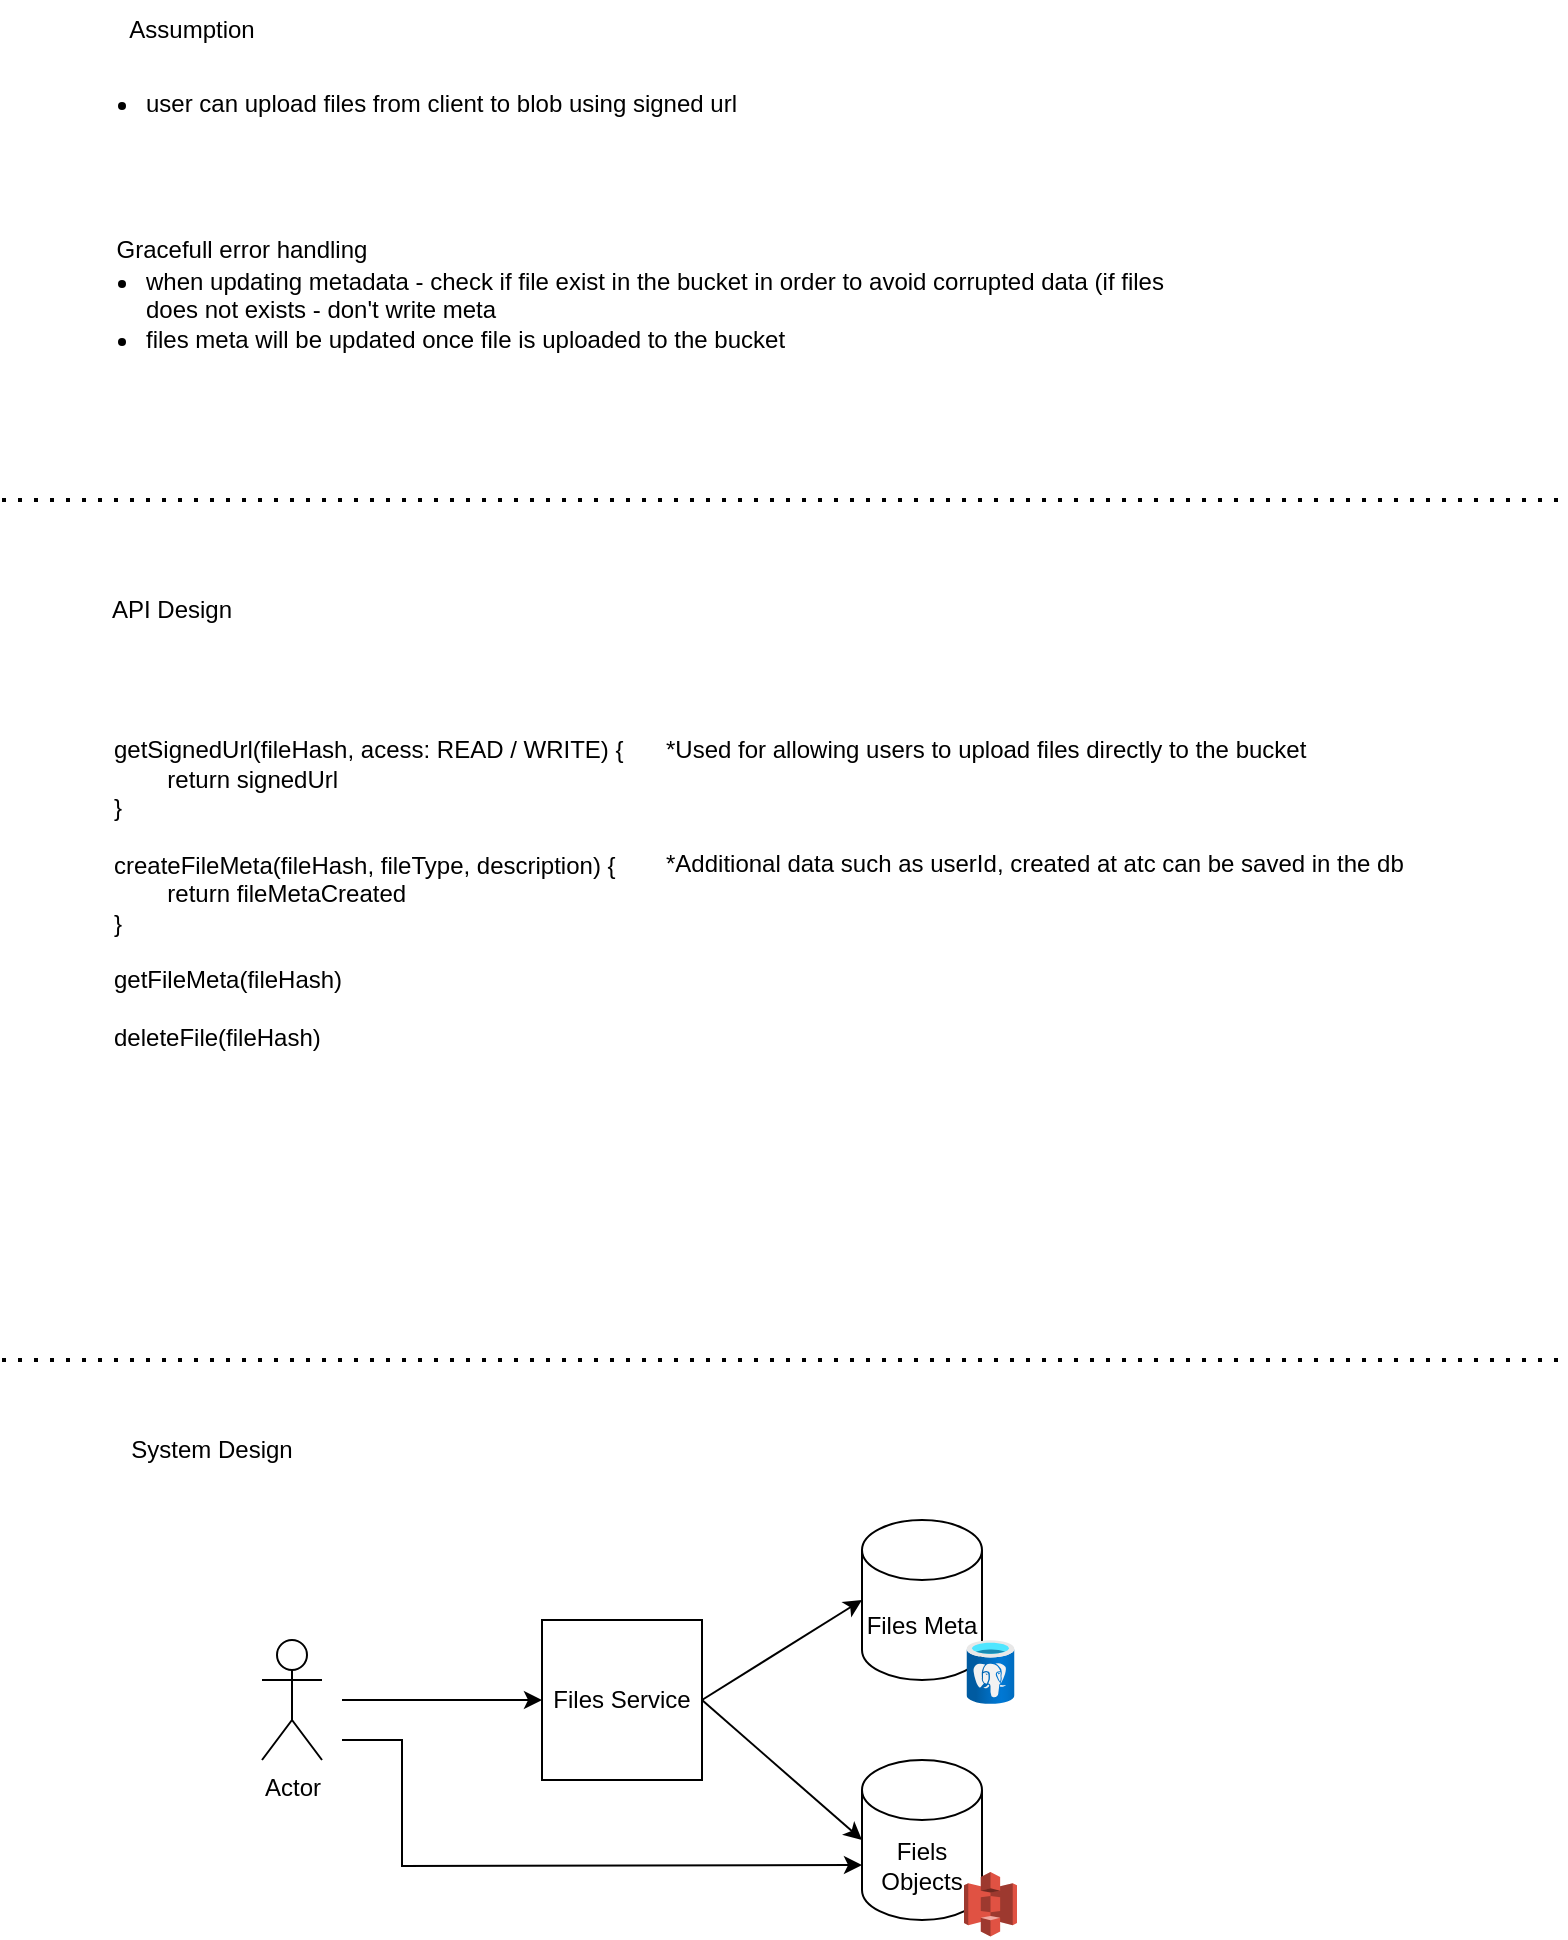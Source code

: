 <mxfile version="24.5.1" type="device">
  <diagram name="Page-1" id="bulp__Rcq_FycxIBvRFv">
    <mxGraphModel dx="1687" dy="993" grid="1" gridSize="10" guides="1" tooltips="1" connect="1" arrows="1" fold="1" page="1" pageScale="1" pageWidth="800" pageHeight="1000" math="0" shadow="0">
      <root>
        <mxCell id="0" />
        <mxCell id="1" parent="0" />
        <mxCell id="SInLfU6MMmjRNFHa1kLb-1" value="Actor" style="shape=umlActor;verticalLabelPosition=bottom;verticalAlign=top;html=1;outlineConnect=0;" vertex="1" parent="1">
          <mxGeometry x="130" y="830" width="30" height="60" as="geometry" />
        </mxCell>
        <mxCell id="SInLfU6MMmjRNFHa1kLb-2" value="Files Service" style="whiteSpace=wrap;html=1;aspect=fixed;" vertex="1" parent="1">
          <mxGeometry x="270" y="820" width="80" height="80" as="geometry" />
        </mxCell>
        <mxCell id="SInLfU6MMmjRNFHa1kLb-3" value="Files Meta" style="shape=cylinder3;whiteSpace=wrap;html=1;boundedLbl=1;backgroundOutline=1;size=15;" vertex="1" parent="1">
          <mxGeometry x="430" y="770" width="60" height="80" as="geometry" />
        </mxCell>
        <mxCell id="SInLfU6MMmjRNFHa1kLb-4" value="Fiels Objects" style="shape=cylinder3;whiteSpace=wrap;html=1;boundedLbl=1;backgroundOutline=1;size=15;" vertex="1" parent="1">
          <mxGeometry x="430" y="890" width="60" height="80" as="geometry" />
        </mxCell>
        <mxCell id="SInLfU6MMmjRNFHa1kLb-5" value="" style="outlineConnect=0;dashed=0;verticalLabelPosition=bottom;verticalAlign=top;align=center;html=1;shape=mxgraph.aws3.s3;fillColor=#E05243;gradientColor=none;" vertex="1" parent="1">
          <mxGeometry x="481" y="946" width="26.5" height="32.22" as="geometry" />
        </mxCell>
        <mxCell id="SInLfU6MMmjRNFHa1kLb-6" value="" style="image;aspect=fixed;html=1;points=[];align=center;fontSize=12;image=img/lib/azure2/databases/Azure_Database_PostgreSQL_Server.svg;" vertex="1" parent="1">
          <mxGeometry x="482.25" y="830" width="24" height="32" as="geometry" />
        </mxCell>
        <mxCell id="SInLfU6MMmjRNFHa1kLb-7" value="" style="endArrow=classic;html=1;rounded=0;entryX=0;entryY=0.5;entryDx=0;entryDy=0;" edge="1" parent="1" target="SInLfU6MMmjRNFHa1kLb-2">
          <mxGeometry width="50" height="50" relative="1" as="geometry">
            <mxPoint x="170" y="860" as="sourcePoint" />
            <mxPoint x="700" y="710" as="targetPoint" />
          </mxGeometry>
        </mxCell>
        <mxCell id="SInLfU6MMmjRNFHa1kLb-8" value="" style="endArrow=classic;html=1;rounded=0;exitX=1;exitY=0.5;exitDx=0;exitDy=0;entryX=0;entryY=0.5;entryDx=0;entryDy=0;entryPerimeter=0;" edge="1" parent="1" source="SInLfU6MMmjRNFHa1kLb-2" target="SInLfU6MMmjRNFHa1kLb-3">
          <mxGeometry width="50" height="50" relative="1" as="geometry">
            <mxPoint x="650" y="760" as="sourcePoint" />
            <mxPoint x="700" y="710" as="targetPoint" />
          </mxGeometry>
        </mxCell>
        <mxCell id="SInLfU6MMmjRNFHa1kLb-9" value="" style="endArrow=classic;html=1;rounded=0;entryX=0;entryY=0;entryDx=0;entryDy=52.5;entryPerimeter=0;" edge="1" parent="1" target="SInLfU6MMmjRNFHa1kLb-4">
          <mxGeometry width="50" height="50" relative="1" as="geometry">
            <mxPoint x="170" y="880" as="sourcePoint" />
            <mxPoint x="700" y="710" as="targetPoint" />
            <Array as="points">
              <mxPoint x="200" y="880" />
              <mxPoint x="200" y="943" />
            </Array>
          </mxGeometry>
        </mxCell>
        <mxCell id="SInLfU6MMmjRNFHa1kLb-10" value="" style="endArrow=classic;html=1;rounded=0;exitX=1;exitY=0.5;exitDx=0;exitDy=0;entryX=0;entryY=0.5;entryDx=0;entryDy=0;entryPerimeter=0;" edge="1" parent="1" source="SInLfU6MMmjRNFHa1kLb-2" target="SInLfU6MMmjRNFHa1kLb-4">
          <mxGeometry width="50" height="50" relative="1" as="geometry">
            <mxPoint x="650" y="760" as="sourcePoint" />
            <mxPoint x="700" y="710" as="targetPoint" />
          </mxGeometry>
        </mxCell>
        <mxCell id="SInLfU6MMmjRNFHa1kLb-11" value="" style="endArrow=none;dashed=1;html=1;dashPattern=1 3;strokeWidth=2;rounded=0;" edge="1" parent="1">
          <mxGeometry width="50" height="50" relative="1" as="geometry">
            <mxPoint y="690" as="sourcePoint" />
            <mxPoint x="780" y="690" as="targetPoint" />
          </mxGeometry>
        </mxCell>
        <mxCell id="SInLfU6MMmjRNFHa1kLb-12" value="API Design" style="text;html=1;align=center;verticalAlign=middle;whiteSpace=wrap;rounded=0;" vertex="1" parent="1">
          <mxGeometry x="20" y="300" width="130" height="30" as="geometry" />
        </mxCell>
        <mxCell id="SInLfU6MMmjRNFHa1kLb-13" value="System Design" style="text;html=1;align=center;verticalAlign=middle;whiteSpace=wrap;rounded=0;" vertex="1" parent="1">
          <mxGeometry x="40" y="720" width="130" height="30" as="geometry" />
        </mxCell>
        <mxCell id="SInLfU6MMmjRNFHa1kLb-14" value="getSignedUrl(fileHash, acess: READ / WRITE) {&lt;div&gt;&lt;span style=&quot;white-space: pre;&quot;&gt;&#x9;&lt;/span&gt;return signedUrl&lt;br&gt;&lt;/div&gt;&lt;div&gt;}&lt;/div&gt;&lt;div&gt;&lt;br&gt;&lt;/div&gt;&lt;div&gt;&lt;div&gt;&lt;span style=&quot;background-color: initial;&quot;&gt;createFileMeta(fileHash, fileType, description) {&lt;/span&gt;&lt;/div&gt;&lt;div&gt;&lt;span style=&quot;white-space: pre;&quot;&gt;&#x9;&lt;/span&gt;return fileMetaCreated&lt;br&gt;&lt;/div&gt;&lt;div&gt;}&lt;/div&gt;&lt;/div&gt;&lt;div&gt;&lt;br&gt;&lt;/div&gt;&lt;div&gt;&lt;div&gt;&lt;span style=&quot;background-color: initial;&quot;&gt;getFileMeta(fileHash)&amp;nbsp;&lt;/span&gt;&lt;/div&gt;&lt;/div&gt;&lt;div&gt;&lt;br&gt;&lt;/div&gt;&lt;div&gt;&lt;div&gt;&lt;span style=&quot;background-color: initial;&quot;&gt;deleteFile(fileHash)&lt;/span&gt;&lt;/div&gt;&lt;/div&gt;" style="text;html=1;align=left;verticalAlign=middle;whiteSpace=wrap;rounded=0;" vertex="1" parent="1">
          <mxGeometry x="54" y="334" width="440" height="246" as="geometry" />
        </mxCell>
        <mxCell id="SInLfU6MMmjRNFHa1kLb-16" value="" style="endArrow=none;dashed=1;html=1;dashPattern=1 3;strokeWidth=2;rounded=0;" edge="1" parent="1">
          <mxGeometry width="50" height="50" relative="1" as="geometry">
            <mxPoint y="260" as="sourcePoint" />
            <mxPoint x="780" y="260" as="targetPoint" />
          </mxGeometry>
        </mxCell>
        <mxCell id="SInLfU6MMmjRNFHa1kLb-17" value="Assumption" style="text;html=1;align=center;verticalAlign=middle;whiteSpace=wrap;rounded=0;" vertex="1" parent="1">
          <mxGeometry x="30" y="10" width="130" height="30" as="geometry" />
        </mxCell>
        <mxCell id="SInLfU6MMmjRNFHa1kLb-18" value="&lt;ul&gt;&lt;li&gt;user can upload files from client to blob using signed url&lt;/li&gt;&lt;/ul&gt;" style="text;html=1;align=left;verticalAlign=middle;whiteSpace=wrap;rounded=0;" vertex="1" parent="1">
          <mxGeometry x="30" y="47" width="370" height="30" as="geometry" />
        </mxCell>
        <mxCell id="SInLfU6MMmjRNFHa1kLb-19" value="Gracefull error handling" style="text;html=1;align=center;verticalAlign=middle;whiteSpace=wrap;rounded=0;" vertex="1" parent="1">
          <mxGeometry x="30" y="120" width="180" height="30" as="geometry" />
        </mxCell>
        <mxCell id="SInLfU6MMmjRNFHa1kLb-20" value="&lt;ul&gt;&lt;li&gt;when updating metadata - check if file exist in the bucket in order to avoid corrupted data (if files does not exists - don&#39;t write meta&lt;/li&gt;&lt;li&gt;files meta will be updated once file is uploaded to the bucket&lt;/li&gt;&lt;/ul&gt;" style="text;html=1;align=left;verticalAlign=middle;whiteSpace=wrap;rounded=0;" vertex="1" parent="1">
          <mxGeometry x="30" y="150" width="580" height="30" as="geometry" />
        </mxCell>
        <mxCell id="SInLfU6MMmjRNFHa1kLb-21" value="&lt;div&gt;*Additional data such as userId, created at atc can be saved in the db&lt;/div&gt;" style="text;html=1;align=left;verticalAlign=middle;whiteSpace=wrap;rounded=0;" vertex="1" parent="1">
          <mxGeometry x="330" y="427" width="440" height="30" as="geometry" />
        </mxCell>
        <mxCell id="SInLfU6MMmjRNFHa1kLb-24" value="&lt;div&gt;*Used for allowing users to upload files directly to the bucket&lt;/div&gt;" style="text;html=1;align=left;verticalAlign=middle;whiteSpace=wrap;rounded=0;" vertex="1" parent="1">
          <mxGeometry x="330" y="370" width="440" height="30" as="geometry" />
        </mxCell>
      </root>
    </mxGraphModel>
  </diagram>
</mxfile>
